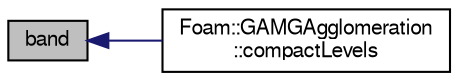digraph "band"
{
  bgcolor="transparent";
  edge [fontname="FreeSans",fontsize="10",labelfontname="FreeSans",labelfontsize="10"];
  node [fontname="FreeSans",fontsize="10",shape=record];
  rankdir="LR";
  Node1 [label="band",height=0.2,width=0.4,color="black", fillcolor="grey75", style="filled" fontcolor="black"];
  Node1 -> Node2 [dir="back",color="midnightblue",fontsize="10",style="solid",fontname="FreeSans"];
  Node2 [label="Foam::GAMGAgglomeration\l::compactLevels",height=0.2,width=0.4,color="black",URL="$a00871.html#a7aa50f494f31bbb03ef092eeedd906e0",tooltip="Shrink the number of levels to that specified. "];
}
